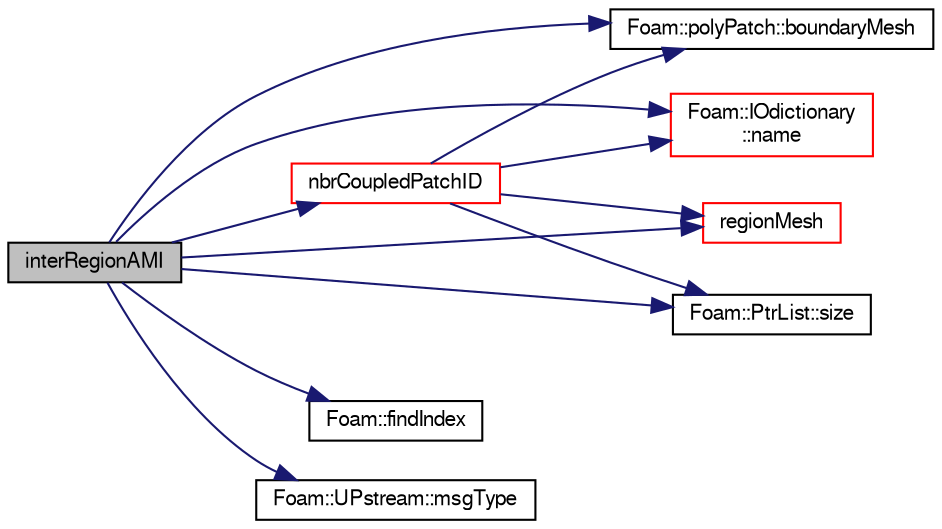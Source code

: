 digraph "interRegionAMI"
{
  bgcolor="transparent";
  edge [fontname="FreeSans",fontsize="10",labelfontname="FreeSans",labelfontsize="10"];
  node [fontname="FreeSans",fontsize="10",shape=record];
  rankdir="LR";
  Node261 [label="interRegionAMI",height=0.2,width=0.4,color="black", fillcolor="grey75", style="filled", fontcolor="black"];
  Node261 -> Node262 [color="midnightblue",fontsize="10",style="solid",fontname="FreeSans"];
  Node262 [label="Foam::polyPatch::boundaryMesh",height=0.2,width=0.4,color="black",URL="$a27478.html#a729e6b97bfa357ec46f60ff7f2e7779a",tooltip="Return boundaryMesh reference. "];
  Node261 -> Node263 [color="midnightblue",fontsize="10",style="solid",fontname="FreeSans"];
  Node263 [label="Foam::findIndex",height=0.2,width=0.4,color="black",URL="$a21124.html#ac16695f83f370df159eed19f92d095fb",tooltip="Find first occurence of given element and return index,. "];
  Node261 -> Node264 [color="midnightblue",fontsize="10",style="solid",fontname="FreeSans"];
  Node264 [label="Foam::UPstream::msgType",height=0.2,width=0.4,color="black",URL="$a26270.html#ae5b8fe6652f6320aa6c7f5c44b6f01b7",tooltip="Message tag of standard messages. "];
  Node261 -> Node265 [color="midnightblue",fontsize="10",style="solid",fontname="FreeSans"];
  Node265 [label="Foam::IOdictionary\l::name",height=0.2,width=0.4,color="red",URL="$a26158.html#ade4113569ef0db70665fded275a5e38e",tooltip="Name function is needed to disambiguate those inherited. "];
  Node261 -> Node267 [color="midnightblue",fontsize="10",style="solid",fontname="FreeSans"];
  Node267 [label="nbrCoupledPatchID",height=0.2,width=0.4,color="red",URL="$a28998.html#a815489a8e5ceebec990123eab576d2ef",tooltip="Return the coupled patch ID paired with coupled patch. "];
  Node267 -> Node268 [color="midnightblue",fontsize="10",style="solid",fontname="FreeSans"];
  Node268 [label="regionMesh",height=0.2,width=0.4,color="red",URL="$a28998.html#a89a37969c20983ee143c612486ce5313",tooltip="Return the region mesh database. "];
  Node267 -> Node324 [color="midnightblue",fontsize="10",style="solid",fontname="FreeSans"];
  Node324 [label="Foam::PtrList::size",height=0.2,width=0.4,color="black",URL="$a25914.html#a47b3bf30da1eb3ab8076b5fbe00e0494",tooltip="Return the number of elements in the PtrList. "];
  Node267 -> Node262 [color="midnightblue",fontsize="10",style="solid",fontname="FreeSans"];
  Node267 -> Node265 [color="midnightblue",fontsize="10",style="solid",fontname="FreeSans"];
  Node261 -> Node268 [color="midnightblue",fontsize="10",style="solid",fontname="FreeSans"];
  Node261 -> Node324 [color="midnightblue",fontsize="10",style="solid",fontname="FreeSans"];
}
